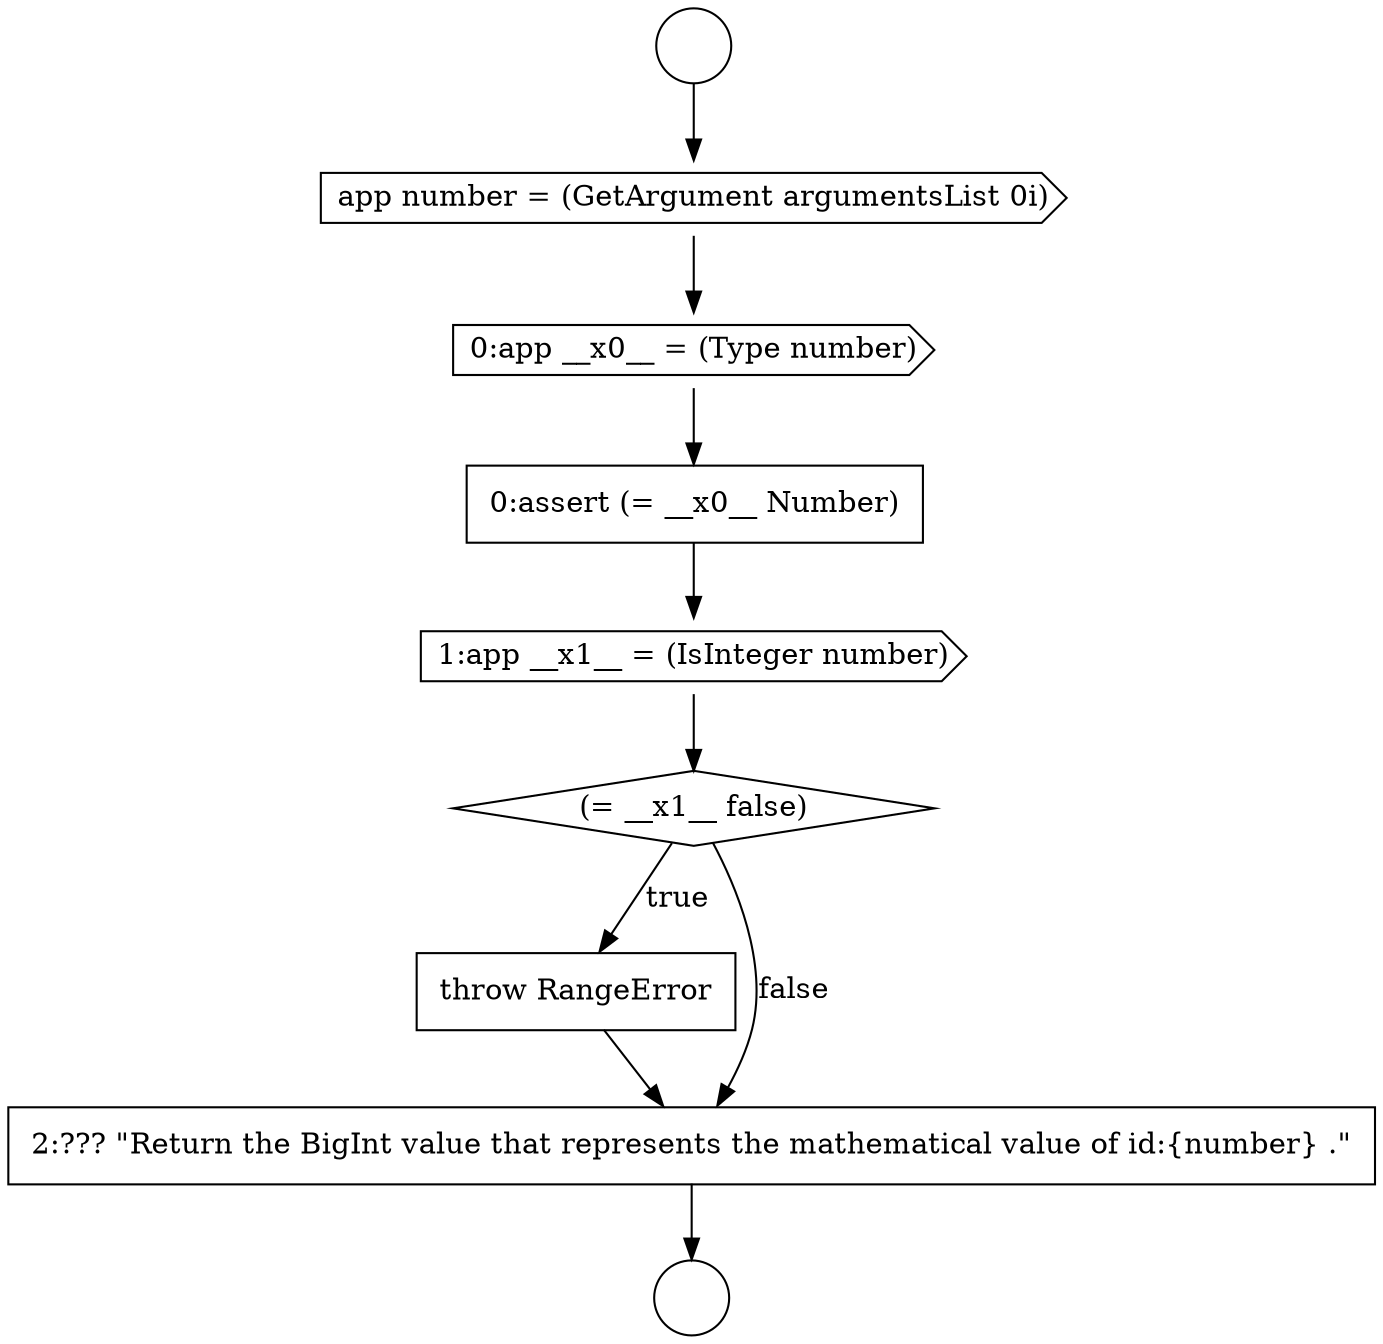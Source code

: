 digraph {
  node12686 [shape=none, margin=0, label=<<font color="black">
    <table border="0" cellborder="1" cellspacing="0" cellpadding="10">
      <tr><td align="left">throw RangeError</td></tr>
    </table>
  </font>> color="black" fillcolor="white" style=filled]
  node12682 [shape=cds, label=<<font color="black">0:app __x0__ = (Type number)</font>> color="black" fillcolor="white" style=filled]
  node12687 [shape=none, margin=0, label=<<font color="black">
    <table border="0" cellborder="1" cellspacing="0" cellpadding="10">
      <tr><td align="left">2:??? &quot;Return the BigInt value that represents the mathematical value of id:{number} .&quot;</td></tr>
    </table>
  </font>> color="black" fillcolor="white" style=filled]
  node12683 [shape=none, margin=0, label=<<font color="black">
    <table border="0" cellborder="1" cellspacing="0" cellpadding="10">
      <tr><td align="left">0:assert (= __x0__ Number)</td></tr>
    </table>
  </font>> color="black" fillcolor="white" style=filled]
  node12680 [shape=circle label=" " color="black" fillcolor="white" style=filled]
  node12684 [shape=cds, label=<<font color="black">1:app __x1__ = (IsInteger number)</font>> color="black" fillcolor="white" style=filled]
  node12685 [shape=diamond, label=<<font color="black">(= __x1__ false)</font>> color="black" fillcolor="white" style=filled]
  node12681 [shape=cds, label=<<font color="black">app number = (GetArgument argumentsList 0i)</font>> color="black" fillcolor="white" style=filled]
  node12679 [shape=circle label=" " color="black" fillcolor="white" style=filled]
  node12679 -> node12681 [ color="black"]
  node12683 -> node12684 [ color="black"]
  node12687 -> node12680 [ color="black"]
  node12684 -> node12685 [ color="black"]
  node12685 -> node12686 [label=<<font color="black">true</font>> color="black"]
  node12685 -> node12687 [label=<<font color="black">false</font>> color="black"]
  node12682 -> node12683 [ color="black"]
  node12681 -> node12682 [ color="black"]
  node12686 -> node12687 [ color="black"]
}
